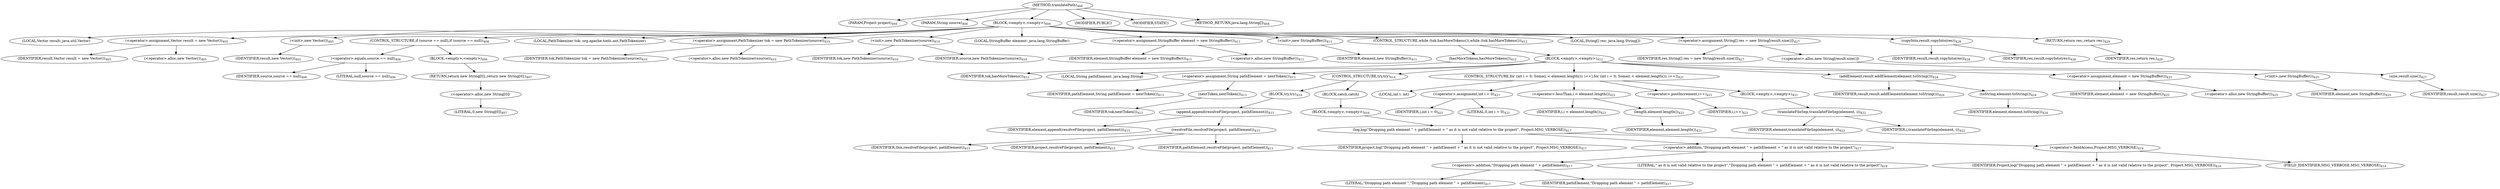 digraph "translatePath" {  
"929" [label = <(METHOD,translatePath)<SUB>404</SUB>> ]
"930" [label = <(PARAM,Project project)<SUB>404</SUB>> ]
"931" [label = <(PARAM,String source)<SUB>404</SUB>> ]
"932" [label = <(BLOCK,&lt;empty&gt;,&lt;empty&gt;)<SUB>404</SUB>> ]
"98" [label = <(LOCAL,Vector result: java.util.Vector)> ]
"933" [label = <(&lt;operator&gt;.assignment,Vector result = new Vector())<SUB>405</SUB>> ]
"934" [label = <(IDENTIFIER,result,Vector result = new Vector())<SUB>405</SUB>> ]
"935" [label = <(&lt;operator&gt;.alloc,new Vector())<SUB>405</SUB>> ]
"936" [label = <(&lt;init&gt;,new Vector())<SUB>405</SUB>> ]
"97" [label = <(IDENTIFIER,result,new Vector())<SUB>405</SUB>> ]
"937" [label = <(CONTROL_STRUCTURE,if (source == null),if (source == null))<SUB>406</SUB>> ]
"938" [label = <(&lt;operator&gt;.equals,source == null)<SUB>406</SUB>> ]
"939" [label = <(IDENTIFIER,source,source == null)<SUB>406</SUB>> ]
"940" [label = <(LITERAL,null,source == null)<SUB>406</SUB>> ]
"941" [label = <(BLOCK,&lt;empty&gt;,&lt;empty&gt;)<SUB>406</SUB>> ]
"942" [label = <(RETURN,return new String[0];,return new String[0];)<SUB>407</SUB>> ]
"943" [label = <(&lt;operator&gt;.alloc,new String[0])> ]
"944" [label = <(LITERAL,0,new String[0])<SUB>407</SUB>> ]
"100" [label = <(LOCAL,PathTokenizer tok: org.apache.tools.ant.PathTokenizer)> ]
"945" [label = <(&lt;operator&gt;.assignment,PathTokenizer tok = new PathTokenizer(source))<SUB>410</SUB>> ]
"946" [label = <(IDENTIFIER,tok,PathTokenizer tok = new PathTokenizer(source))<SUB>410</SUB>> ]
"947" [label = <(&lt;operator&gt;.alloc,new PathTokenizer(source))<SUB>410</SUB>> ]
"948" [label = <(&lt;init&gt;,new PathTokenizer(source))<SUB>410</SUB>> ]
"99" [label = <(IDENTIFIER,tok,new PathTokenizer(source))<SUB>410</SUB>> ]
"949" [label = <(IDENTIFIER,source,new PathTokenizer(source))<SUB>410</SUB>> ]
"102" [label = <(LOCAL,StringBuffer element: java.lang.StringBuffer)> ]
"950" [label = <(&lt;operator&gt;.assignment,StringBuffer element = new StringBuffer())<SUB>411</SUB>> ]
"951" [label = <(IDENTIFIER,element,StringBuffer element = new StringBuffer())<SUB>411</SUB>> ]
"952" [label = <(&lt;operator&gt;.alloc,new StringBuffer())<SUB>411</SUB>> ]
"953" [label = <(&lt;init&gt;,new StringBuffer())<SUB>411</SUB>> ]
"101" [label = <(IDENTIFIER,element,new StringBuffer())<SUB>411</SUB>> ]
"954" [label = <(CONTROL_STRUCTURE,while (tok.hasMoreTokens()),while (tok.hasMoreTokens()))<SUB>412</SUB>> ]
"955" [label = <(hasMoreTokens,hasMoreTokens())<SUB>412</SUB>> ]
"956" [label = <(IDENTIFIER,tok,hasMoreTokens())<SUB>412</SUB>> ]
"957" [label = <(BLOCK,&lt;empty&gt;,&lt;empty&gt;)<SUB>412</SUB>> ]
"958" [label = <(LOCAL,String pathElement: java.lang.String)> ]
"959" [label = <(&lt;operator&gt;.assignment,String pathElement = nextToken())<SUB>413</SUB>> ]
"960" [label = <(IDENTIFIER,pathElement,String pathElement = nextToken())<SUB>413</SUB>> ]
"961" [label = <(nextToken,nextToken())<SUB>413</SUB>> ]
"962" [label = <(IDENTIFIER,tok,nextToken())<SUB>413</SUB>> ]
"963" [label = <(CONTROL_STRUCTURE,try,try)<SUB>414</SUB>> ]
"964" [label = <(BLOCK,try,try)<SUB>414</SUB>> ]
"965" [label = <(append,append(resolveFile(project, pathElement)))<SUB>415</SUB>> ]
"966" [label = <(IDENTIFIER,element,append(resolveFile(project, pathElement)))<SUB>415</SUB>> ]
"967" [label = <(resolveFile,resolveFile(project, pathElement))<SUB>415</SUB>> ]
"968" [label = <(IDENTIFIER,this,resolveFile(project, pathElement))<SUB>415</SUB>> ]
"969" [label = <(IDENTIFIER,project,resolveFile(project, pathElement))<SUB>415</SUB>> ]
"970" [label = <(IDENTIFIER,pathElement,resolveFile(project, pathElement))<SUB>415</SUB>> ]
"971" [label = <(BLOCK,catch,catch)> ]
"972" [label = <(BLOCK,&lt;empty&gt;,&lt;empty&gt;)<SUB>416</SUB>> ]
"973" [label = <(log,log(&quot;Dropping path element &quot; + pathElement + &quot; as it is not valid relative to the project&quot;, Project.MSG_VERBOSE))<SUB>417</SUB>> ]
"974" [label = <(IDENTIFIER,project,log(&quot;Dropping path element &quot; + pathElement + &quot; as it is not valid relative to the project&quot;, Project.MSG_VERBOSE))<SUB>417</SUB>> ]
"975" [label = <(&lt;operator&gt;.addition,&quot;Dropping path element &quot; + pathElement + &quot; as it is not valid relative to the project&quot;)<SUB>417</SUB>> ]
"976" [label = <(&lt;operator&gt;.addition,&quot;Dropping path element &quot; + pathElement)<SUB>417</SUB>> ]
"977" [label = <(LITERAL,&quot;Dropping path element &quot;,&quot;Dropping path element &quot; + pathElement)<SUB>417</SUB>> ]
"978" [label = <(IDENTIFIER,pathElement,&quot;Dropping path element &quot; + pathElement)<SUB>417</SUB>> ]
"979" [label = <(LITERAL,&quot; as it is not valid relative to the project&quot;,&quot;Dropping path element &quot; + pathElement + &quot; as it is not valid relative to the project&quot;)<SUB>418</SUB>> ]
"980" [label = <(&lt;operator&gt;.fieldAccess,Project.MSG_VERBOSE)<SUB>419</SUB>> ]
"981" [label = <(IDENTIFIER,Project,log(&quot;Dropping path element &quot; + pathElement + &quot; as it is not valid relative to the project&quot;, Project.MSG_VERBOSE))<SUB>419</SUB>> ]
"982" [label = <(FIELD_IDENTIFIER,MSG_VERBOSE,MSG_VERBOSE)<SUB>419</SUB>> ]
"983" [label = <(CONTROL_STRUCTURE,for (int i = 0; Some(i &lt; element.length()); i++),for (int i = 0; Some(i &lt; element.length()); i++))<SUB>421</SUB>> ]
"984" [label = <(LOCAL,int i: int)> ]
"985" [label = <(&lt;operator&gt;.assignment,int i = 0)<SUB>421</SUB>> ]
"986" [label = <(IDENTIFIER,i,int i = 0)<SUB>421</SUB>> ]
"987" [label = <(LITERAL,0,int i = 0)<SUB>421</SUB>> ]
"988" [label = <(&lt;operator&gt;.lessThan,i &lt; element.length())<SUB>421</SUB>> ]
"989" [label = <(IDENTIFIER,i,i &lt; element.length())<SUB>421</SUB>> ]
"990" [label = <(length,element.length())<SUB>421</SUB>> ]
"991" [label = <(IDENTIFIER,element,element.length())<SUB>421</SUB>> ]
"992" [label = <(&lt;operator&gt;.postIncrement,i++)<SUB>421</SUB>> ]
"993" [label = <(IDENTIFIER,i,i++)<SUB>421</SUB>> ]
"994" [label = <(BLOCK,&lt;empty&gt;,&lt;empty&gt;)<SUB>421</SUB>> ]
"995" [label = <(translateFileSep,translateFileSep(element, i))<SUB>422</SUB>> ]
"996" [label = <(IDENTIFIER,element,translateFileSep(element, i))<SUB>422</SUB>> ]
"997" [label = <(IDENTIFIER,i,translateFileSep(element, i))<SUB>422</SUB>> ]
"998" [label = <(addElement,result.addElement(element.toString()))<SUB>424</SUB>> ]
"999" [label = <(IDENTIFIER,result,result.addElement(element.toString()))<SUB>424</SUB>> ]
"1000" [label = <(toString,element.toString())<SUB>424</SUB>> ]
"1001" [label = <(IDENTIFIER,element,element.toString())<SUB>424</SUB>> ]
"1002" [label = <(&lt;operator&gt;.assignment,element = new StringBuffer())<SUB>425</SUB>> ]
"1003" [label = <(IDENTIFIER,element,element = new StringBuffer())<SUB>425</SUB>> ]
"1004" [label = <(&lt;operator&gt;.alloc,new StringBuffer())<SUB>425</SUB>> ]
"1005" [label = <(&lt;init&gt;,new StringBuffer())<SUB>425</SUB>> ]
"103" [label = <(IDENTIFIER,element,new StringBuffer())<SUB>425</SUB>> ]
"1006" [label = <(LOCAL,String[] res: java.lang.String[])> ]
"1007" [label = <(&lt;operator&gt;.assignment,String[] res = new String[result.size()])<SUB>427</SUB>> ]
"1008" [label = <(IDENTIFIER,res,String[] res = new String[result.size()])<SUB>427</SUB>> ]
"1009" [label = <(&lt;operator&gt;.alloc,new String[result.size()])> ]
"1010" [label = <(size,result.size())<SUB>427</SUB>> ]
"1011" [label = <(IDENTIFIER,result,result.size())<SUB>427</SUB>> ]
"1012" [label = <(copyInto,result.copyInto(res))<SUB>428</SUB>> ]
"1013" [label = <(IDENTIFIER,result,result.copyInto(res))<SUB>428</SUB>> ]
"1014" [label = <(IDENTIFIER,res,result.copyInto(res))<SUB>428</SUB>> ]
"1015" [label = <(RETURN,return res;,return res;)<SUB>429</SUB>> ]
"1016" [label = <(IDENTIFIER,res,return res;)<SUB>429</SUB>> ]
"1017" [label = <(MODIFIER,PUBLIC)> ]
"1018" [label = <(MODIFIER,STATIC)> ]
"1019" [label = <(METHOD_RETURN,java.lang.String[])<SUB>404</SUB>> ]
  "929" -> "930" 
  "929" -> "931" 
  "929" -> "932" 
  "929" -> "1017" 
  "929" -> "1018" 
  "929" -> "1019" 
  "932" -> "98" 
  "932" -> "933" 
  "932" -> "936" 
  "932" -> "937" 
  "932" -> "100" 
  "932" -> "945" 
  "932" -> "948" 
  "932" -> "102" 
  "932" -> "950" 
  "932" -> "953" 
  "932" -> "954" 
  "932" -> "1006" 
  "932" -> "1007" 
  "932" -> "1012" 
  "932" -> "1015" 
  "933" -> "934" 
  "933" -> "935" 
  "936" -> "97" 
  "937" -> "938" 
  "937" -> "941" 
  "938" -> "939" 
  "938" -> "940" 
  "941" -> "942" 
  "942" -> "943" 
  "943" -> "944" 
  "945" -> "946" 
  "945" -> "947" 
  "948" -> "99" 
  "948" -> "949" 
  "950" -> "951" 
  "950" -> "952" 
  "953" -> "101" 
  "954" -> "955" 
  "954" -> "957" 
  "955" -> "956" 
  "957" -> "958" 
  "957" -> "959" 
  "957" -> "963" 
  "957" -> "983" 
  "957" -> "998" 
  "957" -> "1002" 
  "957" -> "1005" 
  "959" -> "960" 
  "959" -> "961" 
  "961" -> "962" 
  "963" -> "964" 
  "963" -> "971" 
  "964" -> "965" 
  "965" -> "966" 
  "965" -> "967" 
  "967" -> "968" 
  "967" -> "969" 
  "967" -> "970" 
  "971" -> "972" 
  "972" -> "973" 
  "973" -> "974" 
  "973" -> "975" 
  "973" -> "980" 
  "975" -> "976" 
  "975" -> "979" 
  "976" -> "977" 
  "976" -> "978" 
  "980" -> "981" 
  "980" -> "982" 
  "983" -> "984" 
  "983" -> "985" 
  "983" -> "988" 
  "983" -> "992" 
  "983" -> "994" 
  "985" -> "986" 
  "985" -> "987" 
  "988" -> "989" 
  "988" -> "990" 
  "990" -> "991" 
  "992" -> "993" 
  "994" -> "995" 
  "995" -> "996" 
  "995" -> "997" 
  "998" -> "999" 
  "998" -> "1000" 
  "1000" -> "1001" 
  "1002" -> "1003" 
  "1002" -> "1004" 
  "1005" -> "103" 
  "1007" -> "1008" 
  "1007" -> "1009" 
  "1009" -> "1010" 
  "1010" -> "1011" 
  "1012" -> "1013" 
  "1012" -> "1014" 
  "1015" -> "1016" 
}
